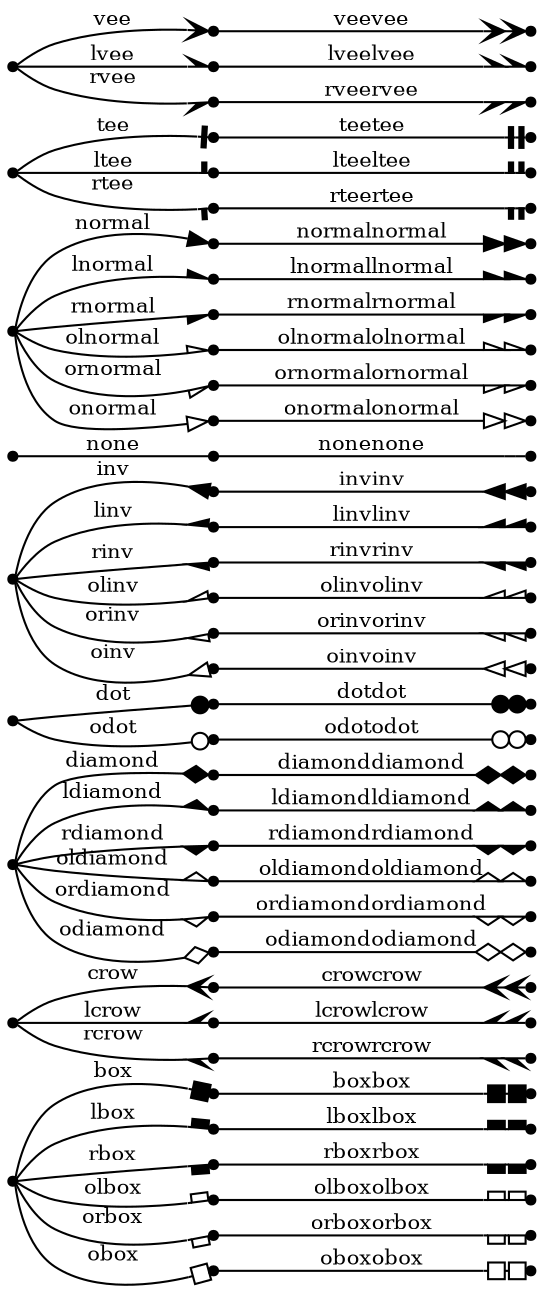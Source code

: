 # Generated Tor  2 Okt 2008 11:03:34 GMT by dot - Graphviz version 2.20.2 (Tue Jul  1 11:56:55 UTC 2008)
#
# 
# real	0m0.228s
# user	0m0.173s
# sys	0m0.036s

digraph G {
	graph [rankdir=LR, nodesep=0];
	node [label="\N", shape=point];
	edge [fontsize=10];
	graph [bb="0,0,441,565",
		_draw_="c 5 -white C 5 -white P 4 0 0 0 565 441 565 441 0 ",
		xdotversion="1.2"];
	_box [label="", pos="174,203", width="0.06", height="0.06", _draw_="S 6 -filled c 5 -black C 5 -black E 174 203 2 2 "];
	box [label="", pos="222,155", width="0.06", height="0.06", _draw_="S 6 -filled c 5 -black C 5 -black E 222 155 2 2 "];
	boxbox [label="", pos="260,146", width="0.06", height="0.06", _draw_="S 6 -filled c 5 -black C 5 -black E 260 146 2 2 "];
	lbox [label="", pos="139,254", width="0.06", height="0.06", _draw_="S 6 -filled c 5 -black C 5 -black E 139 254 2 2 "];
	lboxlbox [label="", pos="151,310", width="0.06", height="0.06", _draw_="S 6 -filled c 5 -black C 5 -black E 151 310 2 2 "];
	rbox [label="", pos="128,197", width="0.06", height="0.06", _draw_="S 6 -filled c 5 -black C 5 -black E 128 197 2 2 "];
	rboxrbox [label="", pos="77,226", width="0.06", height="0.06", _draw_="S 6 -filled c 5 -black C 5 -black E 77 226 2 2 "];
	olbox [label="", pos="157,152", width="0.06", height="0.06", _draw_="S 6 -filled c 5 -black C 5 -black E 157 152 2 2 "];
	olboxolbox [label="", pos="154,93", width="0.06", height="0.06", _draw_="S 6 -filled c 5 -black C 5 -black E 154 93 2 2 "];
	orbox [label="", pos="238,216", width="0.06", height="0.06", _draw_="S 6 -filled c 5 -black C 5 -black E 238 216 2 2 "];
	orboxorbox [label="", pos="276,210", width="0.06", height="0.06", _draw_="S 6 -filled c 5 -black C 5 -black E 276 210 2 2 "];
	obox [label="", pos="195,252", width="0.06", height="0.06", _draw_="S 6 -filled c 5 -black C 5 -black E 195 252 2 2 "];
	oboxobox [label="", pos="228,281", width="0.06", height="0.06", _draw_="S 6 -filled c 5 -black C 5 -black E 228 281 2 2 "];
	_crow [label="", pos="77,192", width="0.06", height="0.06", _draw_="S 6 -filled c 5 -black C 5 -black E 77 192 2 2 "];
	crow [label="", pos="110,163", width="0.06", height="0.06", _draw_="S 6 -filled c 5 -black C 5 -black E 110 163 2 2 "];
	crowcrow [label="", pos="87,111", width="0.06", height="0.06", _draw_="S 6 -filled c 5 -black C 5 -black E 87 111 2 2 "];
	lcrow [label="", pos="51,236", width="0.06", height="0.06", _draw_="S 6 -filled c 5 -black C 5 -black E 51 236 2 2 "];
	lcrowlcrow [label="", pos="87,257", width="0.06", height="0.06", _draw_="S 6 -filled c 5 -black C 5 -black E 87 257 2 2 "];
	rcrow [label="", pos="28,167", width="0.06", height="0.06", _draw_="S 6 -filled c 5 -black C 5 -black E 28 167 2 2 "];
	rcrowrcrow [label="", pos="23,126", width="0.06", height="0.06", _draw_="S 6 -filled c 5 -black C 5 -black E 23 126 2 2 "];
	_diamond [label="", pos="318,275", width="0.06", height="0.06", _draw_="S 6 -filled c 5 -black C 5 -black E 318 275 2 2 "];
	diamond [label="", pos="366,227", width="0.06", height="0.06", _draw_="S 6 -filled c 5 -black C 5 -black E 366 227 2 2 "];
	diamonddiamond [label="", pos="404,218", width="0.06", height="0.06", _draw_="S 6 -filled c 5 -black C 5 -black E 404 218 2 2 "];
	ldiamond [label="", pos="283,326", width="0.06", height="0.06", _draw_="S 6 -filled c 5 -black C 5 -black E 283 326 2 2 "];
	ldiamondldiamond [label="", pos="295,382", width="0.06", height="0.06", _draw_="S 6 -filled c 5 -black C 5 -black E 295 382 2 2 "];
	rdiamond [label="", pos="272,269", width="0.06", height="0.06", _draw_="S 6 -filled c 5 -black C 5 -black E 272 269 2 2 "];
	rdiamondrdiamond [label="", pos="221,298", width="0.06", height="0.06", _draw_="S 6 -filled c 5 -black C 5 -black E 221 298 2 2 "];
	oldiamond [label="", pos="301,224", width="0.06", height="0.06", _draw_="S 6 -filled c 5 -black C 5 -black E 301 224 2 2 "];
	oldiamondoldiamond [label="", pos="298,165", width="0.06", height="0.06", _draw_="S 6 -filled c 5 -black C 5 -black E 298 165 2 2 "];
	ordiamond [label="", pos="382,288", width="0.06", height="0.06", _draw_="S 6 -filled c 5 -black C 5 -black E 382 288 2 2 "];
	ordiamondordiamond [label="", pos="420,282", width="0.06", height="0.06", _draw_="S 6 -filled c 5 -black C 5 -black E 420 282 2 2 "];
	odiamond [label="", pos="339,324", width="0.06", height="0.06", _draw_="S 6 -filled c 5 -black C 5 -black E 339 324 2 2 "];
	odiamondodiamond [label="", pos="372,353", width="0.06", height="0.06", _draw_="S 6 -filled c 5 -black C 5 -black E 372 353 2 2 "];
	_dot [label="", pos="171,79", width="0.06", height="0.06", _draw_="S 6 -filled c 5 -black C 5 -black E 171 79 2 2 "];
	dot [label="", pos="216,57", width="0.06", height="0.06", _draw_="S 6 -filled c 5 -black C 5 -black E 216 57 2 2 "];
	dotdot [label="", pos="216,3", width="0.06", height="0.06", _draw_="S 6 -filled c 5 -black C 5 -black E 216 3 2 2 "];
	odot [label="", pos="167,124", width="0.06", height="0.06", _draw_="S 6 -filled c 5 -black C 5 -black E 167 124 2 2 "];
	odotodot [label="", pos="221,122", width="0.06", height="0.06", _draw_="S 6 -filled c 5 -black C 5 -black E 221 122 2 2 "];
	_inv [label="", pos="336,419", width="0.06", height="0.06", _draw_="S 6 -filled c 5 -black C 5 -black E 336 419 2 2 "];
	inv [label="", pos="384,371", width="0.06", height="0.06", _draw_="S 6 -filled c 5 -black C 5 -black E 384 371 2 2 "];
	invinv [label="", pos="422,362", width="0.06", height="0.06", _draw_="S 6 -filled c 5 -black C 5 -black E 422 362 2 2 "];
	linv [label="", pos="301,470", width="0.06", height="0.06", _draw_="S 6 -filled c 5 -black C 5 -black E 301 470 2 2 "];
	linvlinv [label="", pos="313,526", width="0.06", height="0.06", _draw_="S 6 -filled c 5 -black C 5 -black E 313 526 2 2 "];
	rinv [label="", pos="290,413", width="0.06", height="0.06", _draw_="S 6 -filled c 5 -black C 5 -black E 290 413 2 2 "];
	rinvrinv [label="", pos="239,442", width="0.06", height="0.06", _draw_="S 6 -filled c 5 -black C 5 -black E 239 442 2 2 "];
	olinv [label="", pos="319,368", width="0.06", height="0.06", _draw_="S 6 -filled c 5 -black C 5 -black E 319 368 2 2 "];
	olinvolinv [label="", pos="316,309", width="0.06", height="0.06", _draw_="S 6 -filled c 5 -black C 5 -black E 316 309 2 2 "];
	orinv [label="", pos="400,432", width="0.06", height="0.06", _draw_="S 6 -filled c 5 -black C 5 -black E 400 432 2 2 "];
	orinvorinv [label="", pos="438,426", width="0.06", height="0.06", _draw_="S 6 -filled c 5 -black C 5 -black E 438 426 2 2 "];
	oinv [label="", pos="357,468", width="0.06", height="0.06", _draw_="S 6 -filled c 5 -black C 5 -black E 357 468 2 2 "];
	oinvoinv [label="", pos="390,497", width="0.06", height="0.06", _draw_="S 6 -filled c 5 -black C 5 -black E 390 497 2 2 "];
	_none [label="", pos="131,351", width="0.06", height="0.06", _draw_="S 6 -filled c 5 -black C 5 -black E 131 351 2 2 "];
	none [label="", pos="172,318", width="0.06", height="0.06", _draw_="S 6 -filled c 5 -black C 5 -black E 172 318 2 2 "];
	nonenone [label="", pos="179,273", width="0.06", height="0.06", _draw_="S 6 -filled c 5 -black C 5 -black E 179 273 2 2 "];
	_normal [label="", pos="174,455", width="0.06", height="0.06", _draw_="S 6 -filled c 5 -black C 5 -black E 174 455 2 2 "];
	normal [label="", pos="222,407", width="0.06", height="0.06", _draw_="S 6 -filled c 5 -black C 5 -black E 222 407 2 2 "];
	normalnormal [label="", pos="260,398", width="0.06", height="0.06", _draw_="S 6 -filled c 5 -black C 5 -black E 260 398 2 2 "];
	lnormal [label="", pos="139,506", width="0.06", height="0.06", _draw_="S 6 -filled c 5 -black C 5 -black E 139 506 2 2 "];
	lnormallnormal [label="", pos="151,562", width="0.06", height="0.06", _draw_="S 6 -filled c 5 -black C 5 -black E 151 562 2 2 "];
	rnormal [label="", pos="128,449", width="0.06", height="0.06", _draw_="S 6 -filled c 5 -black C 5 -black E 128 449 2 2 "];
	rnormalrnormal [label="", pos="77,478", width="0.06", height="0.06", _draw_="S 6 -filled c 5 -black C 5 -black E 77 478 2 2 "];
	olnormal [label="", pos="157,404", width="0.06", height="0.06", _draw_="S 6 -filled c 5 -black C 5 -black E 157 404 2 2 "];
	olnormalolnormal [label="", pos="154,345", width="0.06", height="0.06", _draw_="S 6 -filled c 5 -black C 5 -black E 154 345 2 2 "];
	ornormal [label="", pos="238,468", width="0.06", height="0.06", _draw_="S 6 -filled c 5 -black C 5 -black E 238 468 2 2 "];
	ornormalornormal [label="", pos="276,462", width="0.06", height="0.06", _draw_="S 6 -filled c 5 -black C 5 -black E 276 462 2 2 "];
	onormal [label="", pos="195,504", width="0.06", height="0.06", _draw_="S 6 -filled c 5 -black C 5 -black E 195 504 2 2 "];
	onormalonormal [label="", pos="228,533", width="0.06", height="0.06", _draw_="S 6 -filled c 5 -black C 5 -black E 228 533 2 2 "];
	_tee [label="", pos="347,138", width="0.06", height="0.06", _draw_="S 6 -filled c 5 -black C 5 -black E 347 138 2 2 "];
	tee [label="", pos="380,109", width="0.06", height="0.06", _draw_="S 6 -filled c 5 -black C 5 -black E 380 109 2 2 "];
	teetee [label="", pos="357,57", width="0.06", height="0.06", _draw_="S 6 -filled c 5 -black C 5 -black E 357 57 2 2 "];
	ltee [label="", pos="321,182", width="0.06", height="0.06", _draw_="S 6 -filled c 5 -black C 5 -black E 321 182 2 2 "];
	lteeltee [label="", pos="357,203", width="0.06", height="0.06", _draw_="S 6 -filled c 5 -black C 5 -black E 357 203 2 2 "];
	rtee [label="", pos="298,113", width="0.06", height="0.06", _draw_="S 6 -filled c 5 -black C 5 -black E 298 113 2 2 "];
	rteertee [label="", pos="293,72", width="0.06", height="0.06", _draw_="S 6 -filled c 5 -black C 5 -black E 293 72 2 2 "];
	_vee [label="", pos="77,444", width="0.06", height="0.06", _draw_="S 6 -filled c 5 -black C 5 -black E 77 444 2 2 "];
	vee [label="", pos="110,415", width="0.06", height="0.06", _draw_="S 6 -filled c 5 -black C 5 -black E 110 415 2 2 "];
	veevee [label="", pos="87,363", width="0.06", height="0.06", _draw_="S 6 -filled c 5 -black C 5 -black E 87 363 2 2 "];
	lvee [label="", pos="51,488", width="0.06", height="0.06", _draw_="S 6 -filled c 5 -black C 5 -black E 51 488 2 2 "];
	lveelvee [label="", pos="87,509", width="0.06", height="0.06", _draw_="S 6 -filled c 5 -black C 5 -black E 87 509 2 2 "];
	rvee [label="", pos="28,419", width="0.06", height="0.06", _draw_="S 6 -filled c 5 -black C 5 -black E 28 419 2 2 "];
	rveervee [label="", pos="23,378", width="0.06", height="0.06", _draw_="S 6 -filled c 5 -black C 5 -black E 23 378 2 2 "];
	_box -> box [arrowhead=box, label=box, pos="e,221,156 176,201 182,195 202,175 214,163", lp="190,177", _draw_="c 5 -black B 4 176 201 182 195 202 175 214 163 ", _hdraw_="S 5 -solid S 15 -setlinewidth(1) c 5 -black C 5 -black P 4 218 153 224 159 218 164 213 159 S 5 -solid S 15 -setlinewidth(1) c 5 \
-black L 2 215 162 214 163 ", _ldraw_="F 10.000000 11 -Times-Roman c 5 -black T 190 171 0 11 3 -box "];
	box -> boxbox [arrowhead=boxbox, label=boxbox, pos="e,258,146 224,155 227,154 233,153 238,151", lp="229,146", _draw_="c 5 -black B 4 224 155 227 154 233 153 238 151 ", _hdraw_="S 5 -solid S 15 -setlinewidth(1) c 5 -black C 5 -black P 4 257 142 259 150 251 152 249 144 S 5 -solid S 15 -setlinewidth(1) c 5 \
-black L 2 250 148 248 148 S 5 -solid S 15 -setlinewidth(1) c 5 -black C 5 -black P 4 247 145 249 152 242 154 240 146 S 5 -solid\
 S 15 -setlinewidth(1) c 5 -black L 2 241 150 239 151 ", _ldraw_="F 10.000000 11 -Times-Roman c 5 -black T 229 140 0 23 6 -boxbox "];
	_box -> lbox [arrowhead=lbox, label=lbox, pos="e,140,252 173,205 169,211 155,231 146,244", lp="167,230", _draw_="c 5 -black B 4 173 205 169 211 155 231 146 244 ", _hdraw_="S 5 -solid S 15 -setlinewidth(1) c 5 -black C 5 -black P 4 140 252 137 250 142 243 145 246 S 5 -solid S 15 -setlinewidth(1) c 5 \
-black L 2 145 246 146 244 ", _ldraw_="F 10.000000 11 -Times-Roman c 5 -black T 167 224 0 13 4 -lbox "];
	lbox -> lboxlbox [arrowhead=lboxlbox, label=lboxlbox, pos="e,151,308 139,256 140,261 143,276 146,288", lp="157,269", _draw_="c 5 -black B 4 139 256 140 261 143 276 146 288 ", _hdraw_="S 5 -solid S 15 -setlinewidth(1) c 5 -black C 5 -black P 4 151 308 147 309 145 301 149 300 S 5 -solid S 15 -setlinewidth(1) c 5 \
-black L 2 149 300 149 298 S 5 -solid S 15 -setlinewidth(1) c 5 -black C 5 -black P 4 149 298 145 299 143 292 147 291 S 5 -solid\
 S 15 -setlinewidth(1) c 5 -black L 2 147 291 146 289 ", _ldraw_="F 10.000000 11 -Times-Roman c 5 -black T 157 263 0 27 8 -lboxlbox "];
	_box -> rbox [arrowhead=rbox, label=rbox, pos="e,130,197 172,203 166,202 151,200 140,198", lp="156,207", _draw_="c 5 -black B 4 172 203 166 202 151 200 140 198 ", _hdraw_="S 5 -solid S 15 -setlinewidth(1) c 5 -black C 5 -black P 4 130 201 130 197 138 198 138 202 S 5 -solid S 15 -setlinewidth(1) c 5 \
-black L 2 138 198 140 198 ", _ldraw_="F 10.000000 11 -Times-Roman c 5 -black T 156 201 0 14 4 -rbox "];
	rbox -> rboxrbox [arrowhead=rboxrbox, label=rboxrbox, pos="e,79,225 126,198 121,200 108,208 97,215", lp="117,217", _draw_="c 5 -black B 4 126 198 121 200 108 208 97 215 ", _hdraw_="S 5 -solid S 15 -setlinewidth(1) c 5 -black C 5 -black P 4 81 228 79 225 86 221 88 225 S 5 -solid S 15 -setlinewidth(1) c 5 -bla\
ck L 2 86 221 88 220 S 5 -solid S 15 -setlinewidth(1) c 5 -black C 5 -black P 4 90 224 88 220 95 216 97 220 S 5 -solid S 15 -set\
linewidth(1) c 5 -black L 2 95 216 96 215 ", _ldraw_="F 10.000000 11 -Times-Roman c 5 -black T 117 211 0 27 8 -rboxrbox "];
	_box -> olbox [arrowhead=olbox, label=olbox, pos="e,158,154 173,201 171,194 165,176 161,164", lp="157,186", _draw_="c 5 -black B 4 173 201 171 194 165 176 161 164 ", _hdraw_="S 5 -solid S 15 -setlinewidth(1) c 5 -black p 4 158 154 162 153 164 161 160 162 S 5 -solid S 15 -setlinewidth(1) c 5 -black L 2 \
160 162 161 164 ", _ldraw_="F 10.000000 11 -Times-Roman c 5 -black T 157 180 0 17 5 -olbox "];
	olbox -> olboxolbox [arrowhead=olboxolbox, label=olboxolbox, pos="e,154,95 157,150 156,145 155,129 155,115", lp="174,131", _draw_="c 5 -black B 4 157 150 156 145 155 129 155 115 ", _hdraw_="S 5 -solid S 15 -setlinewidth(1) c 5 -black p 4 154 95 158 95 158 103 154 103 S 5 -solid S 15 -setlinewidth(1) c 5 -black L 2 15\
4 103 154 105 S 5 -solid S 15 -setlinewidth(1) c 5 -black p 4 154 105 158 105 159 113 155 113 S 5 -solid S 15 -setlinewidth(1) c\
 5 -black L 2 155 113 155 115 ", _ldraw_="F 10.000000 11 -Times-Roman c 5 -black T 174 125 0 34 10 -olboxolbox "];
	_box -> orbox [arrowhead=orbox, label=orbox, pos="e,236,216 176,203 183,205 210,211 226,214", lp="200,215", _draw_="c 5 -black B 4 176 203 183 205 210 211 226 214 ", _hdraw_="S 5 -solid S 15 -setlinewidth(1) c 5 -black p 4 237 212 236 216 228 214 229 211 S 5 -solid S 15 -setlinewidth(1) c 5 -black L 2 \
228 214 226 214 ", _ldraw_="F 10.000000 11 -Times-Roman c 5 -black T 200 209 0 17 5 -orbox "];
	orbox -> orboxorbox [arrowhead=orboxorbox, label=orboxorbox, pos="e,274,210 240,216 243,215 248,214 254,213", lp="248,223", _draw_="c 5 -black B 4 240 216 243 215 248 214 254 213 ", _hdraw_="S 5 -solid S 15 -setlinewidth(1) c 5 -black p 4 273 206 274 210 266 211 265 207 S 5 -solid S 15 -setlinewidth(1) c 5 -black L 2 \
266 211 264 211 S 5 -solid S 15 -setlinewidth(1) c 5 -black p 4 264 208 264 211 256 213 256 209 S 5 -solid S 15 -setlinewidth(1)\
 c 5 -black L 2 256 213 254 213 ", _ldraw_="F 10.000000 11 -Times-Roman c 5 -black T 248 217 0 35 10 -orboxorbox "];
	_box -> obox [arrowhead=obox, label=obox, pos="e,194,250 175,205 177,211 185,229 190,241", lp="192,220", _draw_="c 5 -black B 4 175 205 177 211 185 229 190 241 ", _hdraw_="S 5 -solid S 15 -setlinewidth(1) c 5 -black p 4 198 248 190 252 187 244 194 241 S 5 -solid S 15 -setlinewidth(1) c 5 -black L 2 \
191 243 190 241 ", _ldraw_="F 10.000000 11 -Times-Roman c 5 -black T 192 214 0 15 4 -obox "];
	obox -> oboxobox [arrowhead=oboxobox, label=oboxobox, pos="e,227,280 196,253 199,256 205,261 212,267", lp="213,250", _draw_="c 5 -black B 4 196 253 199 256 205 261 212 267 ", _hdraw_="S 5 -solid S 15 -setlinewidth(1) c 5 -black p 4 230 277 224 283 218 278 224 272 S 5 -solid S 15 -setlinewidth(1) c 5 -black L 2 \
221 275 219 273 S 5 -solid S 15 -setlinewidth(1) c 5 -black p 4 222 270 217 276 211 271 216 265 S 5 -solid S 15 -setlinewidth(1)\
 c 5 -black L 2 213 268 212 267 ", _ldraw_="F 10.000000 11 -Times-Roman c 5 -black T 213 244 0 30 8 -oboxobox "];
	_crow -> crow [arrowhead=crow, label=crow, pos="e,109,164 78,191 82,187 93,178 101,171", lp="96,188", _draw_="c 5 -black B 4 78 191 82 187 93 178 101 171 ", _hdraw_="S 5 -solid S 15 -setlinewidth(1) c 5 -black C 5 -black P 9 101 171 112 167 105 167 109 164 109 164 109 164 105 167 106 161 101 1\
71 ", _ldraw_="F 10.000000 11 -Times-Roman c 5 -black T 96 182 0 15 4 -crow "];
	crow -> crowcrow [arrowhead=crowcrow, label=crowcrow, pos="e,88,113 109,161 107,156 101,143 96,131", lp="118,140", _draw_="c 5 -black B 4 109 161 107 156 101 143 96 131 ", _hdraw_="S 5 -solid S 15 -setlinewidth(1) c 5 -black C 5 -black P 9 92 122 92 111 90 118 88 113 88 113 88 113 90 118 84 115 92 122 S 5 -s\
olid S 15 -setlinewidth(1) c 5 -black C 5 -black P 9 96 131 96 120 94 127 92 122 92 122 92 122 94 127 88 124 96 131 ", _ldraw_="F 10.000000 11 -Times-Roman c 5 -black T 118 134 0 30 8 -crowcrow "];
	_crow -> lcrow [arrowhead=lcrow, label=lcrow, pos="e,52,234 76,194 73,199 64,215 57,225", lp="76,215", _draw_="c 5 -black B 4 76 194 73 199 64 215 57 225 ", _hdraw_="S 5 -solid S 15 -setlinewidth(1) c 5 -black C 5 -black P 6 57 225 48 232 54 230 52 234 52 234 52 234 ", _ldraw_="F 10.000000 11 -Times-Roman c 5 -black T 76 209 0 17 5 -lcrow "];
	lcrow -> lcrowlcrow [arrowhead=lcrowlcrow, label=lcrowlcrow, pos="e,85,256 53,237 56,238 62,242 68,245", lp="67,230", _draw_="c 5 -black B 4 53 237 56 238 62 242 68 245 ", _hdraw_="S 5 -solid S 15 -setlinewidth(1) c 5 -black C 5 -black P 6 77 251 83 260 81 253 85 256 85 256 85 256 S 5 -solid S 15 -setlinewid\
th(1) c 5 -black C 5 -black P 6 68 245 74 254 72 248 77 251 77 251 77 251 ", _ldraw_="F 10.000000 11 -Times-Roman c 5 -black T 67 224 0 34 10 -lcrowlcrow "];
	_crow -> rcrow [arrowhead=rcrow, label=rcrow, pos="e,30,168 75,191 70,189 51,179 39,173", lp="54,189", _draw_="c 5 -black B 4 75 191 70 189 51 179 39 173 ", _hdraw_="S 5 -solid S 15 -setlinewidth(1) c 5 -black C 5 -black P 6 30 168 30 168 30 168 34 170 28 172 39 173 ", _ldraw_="F 10.000000 11 -Times-Roman c 5 -black T 54 183 0 17 5 -rcrow "];
	rcrow -> rcrowrcrow [arrowhead=rcrowrcrow, label=rcrowrcrow, pos="e,23,128 28,165 28,161 27,155 26,148", lp="45,154", _draw_="c 5 -black B 4 28 165 28 161 27 155 26 148 ", _hdraw_="S 5 -solid S 15 -setlinewidth(1) c 5 -black C 5 -black P 6 23 128 23 128 23 128 24 133 19 129 24 138 S 5 -solid S 15 -setlinewid\
th(1) c 5 -black C 5 -black P 6 24 138 24 138 24 138 25 143 20 139 26 148 ", _ldraw_="F 10.000000 11 -Times-Roman c 5 -black T 45 148 0 35 10 -rcrowrcrow "];
	_diamond -> diamond [arrowhead=diamond, label=diamond, pos="e,365,228 320,273 325,268 344,249 356,237", lp="329,246", _draw_="c 5 -black B 4 320 273 325 268 344 249 356 237 ", _hdraw_="S 5 -solid S 15 -setlinewidth(1) c 5 -black C 5 -black P 4 357 236 358 229 365 228 364 235 ", _ldraw_="F 10.000000 11 -Times-Roman c 5 -black T 329 240 0 26 7 -diamond "];
	diamond -> diamonddiamond [arrowhead=diamonddiamond, label=diamonddiamond, pos="e,402,218 368,227 370,226 374,225 379,224", lp="376,235", _draw_="c 5 -black B 4 368 227 370 226 374 225 379 224 ", _hdraw_="S 5 -solid S 15 -setlinewidth(1) c 5 -black C 5 -black P 4 390 221 395 216 402 218 397 223 S 5 -solid S 15 -setlinewidth(1) c 5 \
-black C 5 -black P 4 379 224 384 219 390 221 386 226 ", _ldraw_="F 10.000000 11 -Times-Roman c 5 -black T 376 229 0 52 14 -diamonddiamond "];
	_diamond -> ldiamond [arrowhead=ldiamond, label=ldiamond, pos="e,284,324 317,277 313,283 300,302 291,314", lp="316,304", _draw_="c 5 -black B 4 317 277 313 283 300 302 291 314 ", _hdraw_="S 5 -solid S 15 -setlinewidth(1) c 5 -black C 5 -black P 3 284 324 284 317 291 314 ", _ldraw_="F 10.000000 11 -Times-Roman c 5 -black T 316 298 0 28 8 -ldiamond "];
	ldiamond -> ldiamondldiamond [arrowhead=ldiamondldiamond, label=ldiamondldiamond, pos="e,295,380 283,328 284,333 287,345 289,356", lp="304,339", _draw_="c 5 -black B 4 283 328 284 333 287 345 289 356 ", _hdraw_="S 5 -solid S 15 -setlinewidth(1) c 5 -black C 5 -black P 3 295 380 290 375 292 368 S 5 -solid S 15 -setlinewidth(1) c 5 -black C\
 5 -black P 3 292 368 287 364 289 357 ", _ldraw_="F 10.000000 11 -Times-Roman c 5 -black T 304 333 0 57 16 -ldiamondldiamond "];
	_diamond -> rdiamond [arrowhead=rdiamond, label=rdiamond, pos="e,274,269 316,275 311,274 297,272 286,271", lp="301,279", _draw_="c 5 -black B 4 316 275 311 274 297 272 286 271 ", _hdraw_="S 5 -solid S 15 -setlinewidth(1) c 5 -black C 5 -black P 3 286 271 279 274 274 269 ", _ldraw_="F 10.000000 11 -Times-Roman c 5 -black T 301 273 0 29 8 -rdiamond "];
	rdiamond -> rdiamondrdiamond [arrowhead=rdiamondrdiamond, label=rdiamondrdiamond, pos="e,223,297 270,270 266,272 255,279 244,285", lp="263,289", _draw_="c 5 -black B 4 270 270 266 272 255 279 244 285 ", _hdraw_="S 5 -solid S 15 -setlinewidth(1) c 5 -black C 5 -black P 3 233 291 230 297 223 297 S 5 -solid S 15 -setlinewidth(1) c 5 -black C\
 5 -black P 3 244 285 241 292 233 291 ", _ldraw_="F 10.000000 11 -Times-Roman c 5 -black T 263 283 0 57 16 -rdiamondrdiamond "];
	_diamond -> oldiamond [arrowhead=oldiamond, label=oldiamond, pos="e,302,226 317,273 315,267 309,250 306,238", lp="328,251", _draw_="c 5 -black B 4 317 273 315 267 309 250 306 238 ", _hdraw_="S 5 -solid S 15 -setlinewidth(1) c 5 -black p 3 302 226 308 230 306 237 ", _ldraw_="F 10.000000 11 -Times-Roman c 5 -black T 328 245 0 32 9 -oldiamond "];
	oldiamond -> oldiamondoldiamond [arrowhead=oldiamondoldiamond, label=oldiamondoldiamond, pos="e,298,167 301,222 300,217 300,204 299,191", lp="282,208", _draw_="c 5 -black B 4 301 222 300 217 300 204 299 191 ", _hdraw_="S 5 -solid S 15 -setlinewidth(1) c 5 -black p 3 298 167 302 173 298 179 S 5 -solid S 15 -setlinewidth(1) c 5 -black p 3 298 179 \
303 185 299 191 ", _ldraw_="F 10.000000 11 -Times-Roman c 5 -black T 282 202 0 64 18 -oldiamondoldiamond "];
	_diamond -> ordiamond [arrowhead=ordiamond, label=ordiamond, pos="e,380,288 320,275 327,277 352,282 368,286", lp="343,289", _draw_="c 5 -black B 4 320 275 327 277 352 282 368 286 ", _hdraw_="S 5 -solid S 15 -setlinewidth(1) c 5 -black p 3 368 286 375 283 380 288 ", _ldraw_="F 10.000000 11 -Times-Roman c 5 -black T 343 283 0 32 9 -ordiamond "];
	ordiamond -> ordiamondordiamond [arrowhead=ordiamondordiamond, label=ordiamondordiamond, pos="e,418,282 384,288 386,287 390,287 394,286", lp="388,279", _draw_="c 5 -black B 4 384 288 386 287 390 287 394 286 ", _hdraw_="S 5 -solid S 15 -setlinewidth(1) c 5 -black p 3 406 284 411 279 418 282 S 5 -solid S 15 -setlinewidth(1) c 5 -black p 3 394 286 \
400 281 406 284 ", _ldraw_="F 10.000000 11 -Times-Roman c 5 -black T 388 273 0 65 18 -ordiamondordiamond "];
	_diamond -> odiamond [arrowhead=odiamond, label=odiamond, pos="e,338,322 319,277 321,283 328,299 333,311", lp="341,288", _draw_="c 5 -black B 4 319 277 321 283 328 299 333 311 ", _hdraw_="S 5 -solid S 15 -setlinewidth(1) c 5 -black p 4 333 311 339 315 338 322 332 318 ", _ldraw_="F 10.000000 11 -Times-Roman c 5 -black T 341 282 0 30 8 -odiamond "];
	odiamond -> odiamondodiamond [arrowhead=odiamondodiamond, label=odiamondodiamond, pos="e,371,352 340,325 343,327 348,332 353,336", lp="338,342", _draw_="c 5 -black B 4 340 325 343 327 348 332 353 336 ", _hdraw_="S 5 -solid S 15 -setlinewidth(1) c 5 -black p 4 362 344 369 345 371 352 364 351 S 5 -solid S 15 -setlinewidth(1) c 5 -black p 4 \
353 336 360 337 362 344 355 343 ", _ldraw_="F 10.000000 11 -Times-Roman c 5 -black T 338 336 0 60 16 -odiamondodiamond "];
	_dot -> dot [arrowhead=dot, label=dot, pos="e,214,58 173,78 179,76 196,67 207,62", lp="187,64", _draw_="c 5 -black B 4 173 78 179 76 196 67 207 62 ", _hdraw_="S 5 -solid S 15 -setlinewidth(1) c 5 -black C 5 -black E 211 60 4 4 ", _ldraw_="F 10.000000 11 -Times-Roman c 5 -black T 187 58 0 10 3 -dot "];
	dot -> dotdot [arrowhead=dotdot, label=dotdot, pos="e,216,5 216,55 216,49 216,34 216,21", lp="206,38", _draw_="c 5 -black B 4 216 55 216 49 216 34 216 21 ", _hdraw_="S 5 -solid S 15 -setlinewidth(1) c 5 -black C 5 -black E 216 9 4 4 S 5 -solid S 15 -setlinewidth(1) c 5 -black C 5 -black E 216 \
17 4 4 ", _ldraw_="F 10.000000 11 -Times-Roman c 5 -black T 206 32 0 19 6 -dotdot "];
	_dot -> odot [arrowhead=odot, label=odot, pos="e,167,122 171,81 170,87 169,103 168,114", lp="177,98", _draw_="c 5 -black B 4 171 81 170 87 169 103 168 114 ", _hdraw_="S 5 -solid S 15 -setlinewidth(1) c 5 -black e 167 118 4 4 ", _ldraw_="F 10.000000 11 -Times-Roman c 5 -black T 177 92 0 13 4 -odot "];
	odot -> odotodot [arrowhead=odotodot, label=odotodot, pos="e,219,122 169,124 175,124 190,124 203,123", lp="186,129", _draw_="c 5 -black B 4 169 124 175 124 190 124 203 123 ", _hdraw_="S 5 -solid S 15 -setlinewidth(1) c 5 -black e 215 122 4 4 S 5 -solid S 15 -setlinewidth(1) c 5 -black e 207 123 4 4 ", _ldraw_="F 10.000000 11 -Times-Roman c 5 -black T 186 123 0 27 8 -odotodot "];
	_inv -> inv [arrowhead=inv, label=inv, pos="e,383,372 338,417 344,411 364,391 376,379", lp="352,393", _draw_="c 5 -black B 4 338 417 344 411 364 391 376 379 ", _hdraw_="S 5 -solid S 15 -setlinewidth(1) c 5 -black C 5 -black P 3 385 374 376 379 381 370 ", _ldraw_="F 10.000000 11 -Times-Roman c 5 -black T 352 387 0 10 3 -inv "];
	inv -> invinv [arrowhead=invinv, label=invinv, pos="e,420,362 386,371 389,370 395,369 400,367", lp="391,362", _draw_="c 5 -black B 4 386 371 389 370 395 369 400 367 ", _hdraw_="S 5 -solid S 15 -setlinewidth(1) c 5 -black C 5 -black P 3 421 365 410 364 419 359 S 5 -solid S 15 -setlinewidth(1) c 5 -black C\
 5 -black P 3 411 368 401 367 409 361 ", _ldraw_="F 10.000000 11 -Times-Roman c 5 -black T 391 356 0 19 6 -invinv "];
	_inv -> linv [arrowhead=linv, label=linv, pos="e,302,468 335,421 331,427 317,447 308,460", lp="329,445", _draw_="c 5 -black B 4 335 421 331 427 317 447 308 460 ", _hdraw_="S 5 -solid S 15 -setlinewidth(1) c 5 -black C 5 -black P 3 302 468 299 466 308 460 ", _ldraw_="F 10.000000 11 -Times-Roman c 5 -black T 329 439 0 12 4 -linv "];
	linv -> linvlinv [arrowhead=linvlinv, label=linvlinv, pos="e,313,524 301,472 302,477 305,492 308,504", lp="317,486", _draw_="c 5 -black B 4 301 472 302 477 305 492 308 504 ", _hdraw_="S 5 -solid S 15 -setlinewidth(1) c 5 -black C 5 -black P 3 313 524 310 525 311 514 S 5 -solid S 15 -setlinewidth(1) c 5 -black C\
 5 -black P 3 311 514 307 515 308 505 ", _ldraw_="F 10.000000 11 -Times-Roman c 5 -black T 317 480 0 23 8 -linvlinv "];
	_inv -> rinv [arrowhead=rinv, label=rinv, pos="e,292,413 334,419 328,418 313,416 302,414", lp="318,422", _draw_="c 5 -black B 4 334 419 328 418 313 416 302 414 ", _hdraw_="S 5 -solid S 15 -setlinewidth(1) c 5 -black C 5 -black P 3 302 414 292 416 292 413 ", _ldraw_="F 10.000000 11 -Times-Roman c 5 -black T 318 416 0 12 4 -rinv "];
	rinv -> rinvrinv [arrowhead=rinvrinv, label=rinvrinv, pos="e,241,441 288,414 283,416 270,424 259,431", lp="279,432", _draw_="c 5 -black B 4 288 414 283 416 270 424 259 431 ", _hdraw_="S 5 -solid S 15 -setlinewidth(1) c 5 -black C 5 -black P 3 250 436 243 444 241 441 S 5 -solid S 15 -setlinewidth(1) c 5 -black C\
 5 -black P 3 258 431 251 439 250 436 ", _ldraw_="F 10.000000 11 -Times-Roman c 5 -black T 279 426 0 24 8 -rinvrinv "];
	_inv -> olinv [arrowhead=olinv, label=olinv, pos="e,320,370 335,417 333,410 327,392 323,380", lp="320,401", _draw_="c 5 -black B 4 335 417 333 410 327 392 323 380 ", _hdraw_="S 5 -solid S 15 -setlinewidth(1) c 5 -black p 3 320 370 323 369 323 380 ", _ldraw_="F 10.000000 11 -Times-Roman c 5 -black T 320 395 0 15 5 -olinv "];
	olinv -> olinvolinv [arrowhead=olinvolinv, label=olinvolinv, pos="e,316,311 319,366 318,361 317,345 317,331", lp="302,349", _draw_="c 5 -black B 4 319 366 318 361 317 345 317 331 ", _hdraw_="S 5 -solid S 15 -setlinewidth(1) c 5 -black p 3 316 311 319 311 316 321 S 5 -solid S 15 -setlinewidth(1) c 5 -black p 3 316 321 \
320 321 317 331 ", _ldraw_="F 10.000000 11 -Times-Roman c 5 -black T 302 343 0 31 10 -olinvolinv "];
	_inv -> orinv [arrowhead=orinv, label=orinv, pos="e,398,432 338,419 345,421 372,427 388,430", lp="362,431", _draw_="c 5 -black B 4 338 419 345 421 372 427 388 430 ", _hdraw_="S 5 -solid S 15 -setlinewidth(1) c 5 -black p 3 388 430 399 429 398 432 ", _ldraw_="F 10.000000 11 -Times-Roman c 5 -black T 362 425 0 16 5 -orinv "];
	orinv -> orinvorinv [arrowhead=orinvorinv, label=orinvorinv, pos="e,436,426 402,432 405,431 410,430 416,429", lp="408,422", _draw_="c 5 -black B 4 402 432 405 431 410 430 416 429 ", _hdraw_="S 5 -solid S 15 -setlinewidth(1) c 5 -black p 3 426 427 435 423 436 426 S 5 -solid S 15 -setlinewidth(1) c 5 -black p 3 416 429 \
426 424 426 427 ", _ldraw_="F 10.000000 11 -Times-Roman c 5 -black T 408 416 0 32 10 -orinvorinv "];
	_inv -> oinv [arrowhead=oinv, label=oinv, pos="e,356,466 337,421 339,427 347,445 352,457", lp="353,436", _draw_="c 5 -black B 4 337 421 339 427 347 445 352 457 ", _hdraw_="S 5 -solid S 15 -setlinewidth(1) c 5 -black p 3 353 467 352 457 359 465 ", _ldraw_="F 10.000000 11 -Times-Roman c 5 -black T 353 430 0 13 4 -oinv "];
	oinv -> oinvoinv [arrowhead=oinvoinv, label=oinvoinv, pos="e,389,496 358,469 361,472 367,477 374,483", lp="374,466", _draw_="c 5 -black B 4 358 469 361 472 367 477 374 483 ", _hdraw_="S 5 -solid S 15 -setlinewidth(1) c 5 -black p 3 387 499 381 489 391 493 S 5 -solid S 15 -setlinewidth(1) c 5 -black p 3 379 492 \
374 483 384 487 ", _ldraw_="F 10.000000 11 -Times-Roman c 5 -black T 374 460 0 27 8 -oinvoinv "];
	_none -> none [arrowhead=none, label=none, pos="133,350 140,344 164,325 170,319", lp="157,342", _draw_="c 5 -black B 4 133 350 140 344 164 325 170 319 ", _ldraw_="F 10.000000 11 -Times-Roman c 5 -black T 157 336 0 15 4 -none "];
	none -> nonenone [arrowhead=nonenone, label=nonenone, pos="172,316 174,308 178,282 179,275", lp="191,298", _draw_="c 5 -black B 4 172 316 174 308 178 282 179 275 ", _ldraw_="F 10.000000 11 -Times-Roman c 5 -black T 191 292 0 29 8 -nonenone "];
	_normal -> normal [arrowhead=normal, label=normal, pos="e,221,408 176,453 182,447 202,427 214,415", lp="187,426", _draw_="c 5 -black B 4 176 453 182 447 202 427 214 415 ", _hdraw_="S 5 -solid S 15 -setlinewidth(1) c 5 -black C 5 -black P 3 216 418 221 408 211 413 ", _ldraw_="F 10.000000 11 -Times-Roman c 5 -black T 187 420 0 21 6 -normal "];
	normal -> normalnormal [arrowhead=normalnormal, label=normalnormal, pos="e,258,398 224,407 227,406 233,405 238,403", lp="229,396", _draw_="c 5 -black B 4 224 407 227 406 233 405 238 403 ", _hdraw_="S 5 -solid S 15 -setlinewidth(1) c 5 -black C 5 -black P 3 249 404 258 398 247 397 S 5 -solid S 15 -setlinewidth(1) c 5 -black C\
 5 -black P 3 239 406 248 400 238 399 ", _ldraw_="F 10.000000 11 -Times-Roman c 5 -black T 229 390 0 42 12 -normalnormal "];
	_normal -> lnormal [arrowhead=lnormal, label=lnormal, pos="e,140,504 173,457 169,463 155,483 146,496", lp="170,484", _draw_="c 5 -black B 4 173 457 169 463 155 483 146 496 ", _hdraw_="S 5 -solid S 15 -setlinewidth(1) c 5 -black C 5 -black P 3 146 496 143 494 140 504 ", _ldraw_="F 10.000000 11 -Times-Roman c 5 -black T 170 478 0 23 7 -lnormal "];
	lnormal -> lnormallnormal [arrowhead=lnormallnormal, label=lnormallnormal, pos="e,151,560 139,508 140,513 143,528 146,540", lp="161,521", _draw_="c 5 -black B 4 139 508 140 513 143 528 146 540 ", _hdraw_="S 5 -solid S 15 -setlinewidth(1) c 5 -black C 5 -black P 3 149 550 145 551 151 560 S 5 -solid S 15 -setlinewidth(1) c 5 -black C\
 5 -black P 3 146 541 143 541 149 550 ", _ldraw_="F 10.000000 11 -Times-Roman c 5 -black T 161 515 0 47 14 -lnormallnormal "];
	_normal -> rnormal [arrowhead=rnormal, label=rnormal, pos="e,130,449 172,455 166,454 151,452 140,450", lp="155,459", _draw_="c 5 -black B 4 172 455 166 454 151 452 140 450 ", _hdraw_="S 5 -solid S 15 -setlinewidth(1) c 5 -black C 5 -black P 3 130 449 140 453 140 450 ", _ldraw_="F 10.000000 11 -Times-Roman c 5 -black T 155 453 0 24 7 -rnormal "];
	rnormal -> rnormalrnormal [arrowhead=rnormalrnormal, label=rnormalrnormal, pos="e,79,477 126,450 121,452 108,460 97,467", lp="118,470", _draw_="c 5 -black B 4 126 450 121 452 108 460 97 467 ", _hdraw_="S 5 -solid S 15 -setlinewidth(1) c 5 -black C 5 -black P 3 79 477 89 475 88 472 S 5 -solid S 15 -setlinewidth(1) c 5 -black C 5 \
-black P 3 88 472 98 470 96 467 ", _ldraw_="F 10.000000 11 -Times-Roman c 5 -black T 118 464 0 47 14 -rnormalrnormal "];
	_normal -> olnormal [arrowhead=olnormal, label=olnormal, pos="e,158,406 173,453 171,446 165,428 161,416", lp="181,430", _draw_="c 5 -black B 4 173 453 171 446 165 428 161 416 ", _hdraw_="S 5 -solid S 15 -setlinewidth(1) c 5 -black p 3 161 416 164 415 158 406 ", _ldraw_="F 10.000000 11 -Times-Roman c 5 -black T 181 424 0 27 8 -olnormal "];
	olnormal -> olnormalolnormal [arrowhead=olnormalolnormal, label=olnormalolnormal, pos="e,154,347 157,402 156,397 155,381 155,367", lp="138,386", _draw_="c 5 -black B 4 157 402 156 397 155 381 155 367 ", _hdraw_="S 5 -solid S 15 -setlinewidth(1) c 5 -black p 3 154 357 158 357 154 347 S 5 -solid S 15 -setlinewidth(1) c 5 -black p 3 155 367 \
158 367 154 357 ", _ldraw_="F 10.000000 11 -Times-Roman c 5 -black T 138 380 0 54 16 -olnormalolnormal "];
	_normal -> ornormal [arrowhead=ornormal, label=ornormal, pos="e,236,468 176,455 183,457 210,463 226,466", lp="200,468", _draw_="c 5 -black B 4 176 455 183 457 210 463 226 466 ", _hdraw_="S 5 -solid S 15 -setlinewidth(1) c 5 -black p 3 236 468 227 463 226 466 ", _ldraw_="F 10.000000 11 -Times-Roman c 5 -black T 200 462 0 27 8 -ornormal "];
	ornormal -> ornormalornormal [arrowhead=ornormalornormal, label=ornormalornormal, pos="e,274,462 240,468 243,467 248,466 254,465", lp="248,475", _draw_="c 5 -black B 4 240 468 243 467 248 466 254 465 ", _hdraw_="S 5 -solid S 15 -setlinewidth(1) c 5 -black p 3 274 462 264 460 264 463 S 5 -solid S 15 -setlinewidth(1) c 5 -black p 3 264 463 \
254 462 254 465 ", _ldraw_="F 10.000000 11 -Times-Roman c 5 -black T 248 469 0 55 16 -ornormalornormal "];
	_normal -> onormal [arrowhead=onormal, label=onormal, pos="e,194,502 175,457 177,463 185,481 190,493", lp="196,470", _draw_="c 5 -black B 4 175 457 177 463 185 481 190 493 ", _hdraw_="S 5 -solid S 15 -setlinewidth(1) c 5 -black p 3 187 494 194 502 193 491 ", _ldraw_="F 10.000000 11 -Times-Roman c 5 -black T 196 464 0 25 7 -onormal "];
	onormal -> onormalonormal [arrowhead=onormalonormal, label=onormalonormal, pos="e,227,532 196,505 199,508 205,513 212,519", lp="214,501", _draw_="c 5 -black B 4 196 505 199 508 205 513 212 519 ", _hdraw_="S 5 -solid S 15 -setlinewidth(1) c 5 -black p 3 217 528 227 532 222 523 S 5 -solid S 15 -setlinewidth(1) c 5 -black p 3 210 522 \
219 525 214 516 ", _ldraw_="F 10.000000 11 -Times-Roman c 5 -black T 214 495 0 50 14 -onormalonormal "];
	_tee -> tee [arrowhead=tee, label=tee, pos="e,379,110 348,137 353,133 367,120 375,114", lp="358,120", _draw_="c 5 -black B 4 348 137 353 133 367 120 375 114 ", _hdraw_="S 5 -solid S 15 -setlinewidth(1) c 5 -black C 5 -black P 4 375 107 382 114 380 116 373 109 S 5 -solid S 15 -setlinewidth(1) c 5 \
-black L 2 379 110 375 114 ", _ldraw_="F 10.000000 11 -Times-Roman c 5 -black T 358 114 0 9 3 -tee "];
	tee -> teetee [arrowhead=teetee, label=teetee, pos="e,358,59 379,107 377,101 368,81 362,68", lp="380,84", _draw_="c 5 -black B 4 379 107 377 101 368 81 362 68 ", _hdraw_="S 5 -solid S 15 -setlinewidth(1) c 5 -black C 5 -black P 4 354 62 363 58 364 60 355 64 S 5 -solid S 15 -setlinewidth(1) c 5 -bla\
ck L 2 358 59 360 64 S 5 -solid S 15 -setlinewidth(1) c 5 -black C 5 -black P 4 356 67 365 62 366 64 357 68 S 5 -solid S 15 -set\
linewidth(1) c 5 -black L 2 360 64 362 68 ", _ldraw_="F 10.000000 11 -Times-Roman c 5 -black T 380 78 0 17 6 -teetee "];
	_tee -> ltee [arrowhead=ltee, label=ltee, pos="e,322,180 346,140 343,146 331,165 325,175", lp="342,162", _draw_="c 5 -black B 4 346 140 343 146 331 165 325 175 ", _hdraw_="S 5 -solid S 15 -setlinewidth(1) c 5 -black C 5 -black P 4 323 179 318 177 319 175 324 177 S 5 -solid S 15 -setlinewidth(1) c 5 \
-black L 2 322 180 325 176 ", _ldraw_="F 10.000000 11 -Times-Roman c 5 -black T 342 156 0 11 4 -ltee "];
	ltee -> lteeltee [arrowhead=lteeltee, label=lteeltee, pos="e,355,202 323,183 327,185 338,192 346,197", lp="340,182", _draw_="c 5 -black B 4 323 183 327 185 338 192 346 197 ", _hdraw_="S 5 -solid S 15 -setlinewidth(1) c 5 -black C 5 -black P 4 354 202 352 206 350 205 352 201 S 5 -solid S 15 -setlinewidth(1) c 5 \
-black L 2 355 202 351 200 S 5 -solid S 15 -setlinewidth(1) c 5 -black C 5 -black P 4 350 199 347 203 346 202 348 198 S 5 -solid\
 S 15 -setlinewidth(1) c 5 -black L 2 351 200 346 197 ", _ldraw_="F 10.000000 11 -Times-Roman c 5 -black T 340 176 0 22 8 -lteeltee "];
	_tee -> rtee [arrowhead=rtee, label=rtee, pos="e,300,114 345,137 339,134 316,122 305,116", lp="322,133", _draw_="c 5 -black B 4 345 137 339 134 316 122 305 116 ", _hdraw_="S 5 -solid S 15 -setlinewidth(1) c 5 -black C 5 -black P 4 299 119 301 114 303 115 301 120 S 5 -solid S 15 -setlinewidth(1) c 5 \
-black L 2 300 114 305 116 ", _ldraw_="F 10.000000 11 -Times-Roman c 5 -black T 322 127 0 11 4 -rtee "];
	rtee -> rteertee [arrowhead=rteertee, label=rteertee, pos="e,293,74 298,111 297,106 296,93 294,84", lp="284,99", _draw_="c 5 -black B 4 298 111 297 106 296 93 294 84 ", _hdraw_="S 5 -solid S 15 -setlinewidth(1) c 5 -black C 5 -black P 4 288 75 293 75 293 77 288 77 S 5 -solid S 15 -setlinewidth(1) c 5 -bla\
ck L 2 293 74 293 79 S 5 -solid S 15 -setlinewidth(1) c 5 -black C 5 -black P 4 289 80 294 80 294 82 289 82 S 5 -solid S 15 -set\
linewidth(1) c 5 -black L 2 293 79 294 84 ", _ldraw_="F 10.000000 11 -Times-Roman c 5 -black T 284 93 0 22 8 -rteertee "];
	_vee -> vee [arrowhead=vee, label=vee, pos="e,109,416 78,443 82,439 93,430 101,423", lp="95,438", _draw_="c 5 -black B 4 78 443 82 439 93 430 101 423 ", _hdraw_="S 5 -solid S 15 -setlinewidth(1) c 5 -black C 5 -black P 9 109 416 104 426 105 419 101 423 101 423 101 423 105 419 99 419 109 41\
6 ", _ldraw_="F 10.000000 11 -Times-Roman c 5 -black T 95 432 0 10 3 -vee "];
	vee -> veevee [arrowhead=veevee, label=veevee, pos="e,88,365 109,413 107,408 101,395 96,383", lp="114,394", _draw_="c 5 -black B 4 109 413 107 408 101 395 96 383 ", _hdraw_="S 5 -solid S 15 -setlinewidth(1) c 5 -black C 5 -black P 9 88 365 96 372 90 370 92 374 92 374 92 374 90 370 88 376 88 365 S 5 -s\
olid S 15 -setlinewidth(1) c 5 -black C 5 -black P 9 92 374 100 381 94 379 96 383 96 383 96 383 94 379 92 385 92 374 ", _ldraw_="F 10.000000 11 -Times-Roman c 5 -black T 114 388 0 21 6 -veevee "];
	_vee -> lvee [arrowhead=lvee, label=lvee, pos="e,52,486 76,446 73,451 64,467 57,477", lp="74,466", _draw_="c 5 -black B 4 76 446 73 451 64 467 57 477 ", _hdraw_="S 5 -solid S 15 -setlinewidth(1) c 5 -black C 5 -black P 6 52 486 53 475 54 482 57 477 57 477 57 477 ", _ldraw_="F 10.000000 11 -Times-Roman c 5 -black T 74 460 0 12 4 -lvee "];
	lvee -> lveelvee [arrowhead=lveelvee, label=lveelvee, pos="e,85,508 53,489 56,490 62,494 68,497", lp="66,484", _draw_="c 5 -black B 4 53 489 56 490 62 494 68 497 ", _hdraw_="S 5 -solid S 15 -setlinewidth(1) c 5 -black C 5 -black P 6 85 508 74 506 81 505 77 503 77 503 77 503 S 5 -solid S 15 -setlinewid\
th(1) c 5 -black C 5 -black P 6 77 503 66 501 72 500 68 497 68 497 68 497 ", _ldraw_="F 10.000000 11 -Times-Roman c 5 -black T 66 478 0 25 8 -lveelvee "];
	_vee -> rvee [arrowhead=rvee, label=rvee, pos="e,30,420 75,443 70,441 51,431 39,425", lp="54,441", _draw_="c 5 -black B 4 75 443 70 441 51 431 39 425 ", _hdraw_="S 5 -solid S 15 -setlinewidth(1) c 5 -black C 5 -black P 6 39 425 39 425 39 425 34 422 37 429 30 420 ", _ldraw_="F 10.000000 11 -Times-Roman c 5 -black T 54 435 0 13 4 -rvee "];
	rvee -> rveervee [arrowhead=rveervee, label=rveervee, pos="e,23,380 28,417 28,413 27,407 26,400", lp="13,410", _draw_="c 5 -black B 4 28 417 28 413 27 407 26 400 ", _hdraw_="S 5 -solid S 15 -setlinewidth(1) c 5 -black C 5 -black P 6 24 390 24 390 24 390 24 385 20 391 23 380 S 5 -solid S 15 -setlinewid\
th(1) c 5 -black C 5 -black P 6 26 400 26 400 26 400 25 395 22 400 24 390 ", _ldraw_="F 10.000000 11 -Times-Roman c 5 -black T 13 404 0 26 8 -rveervee "];
}
